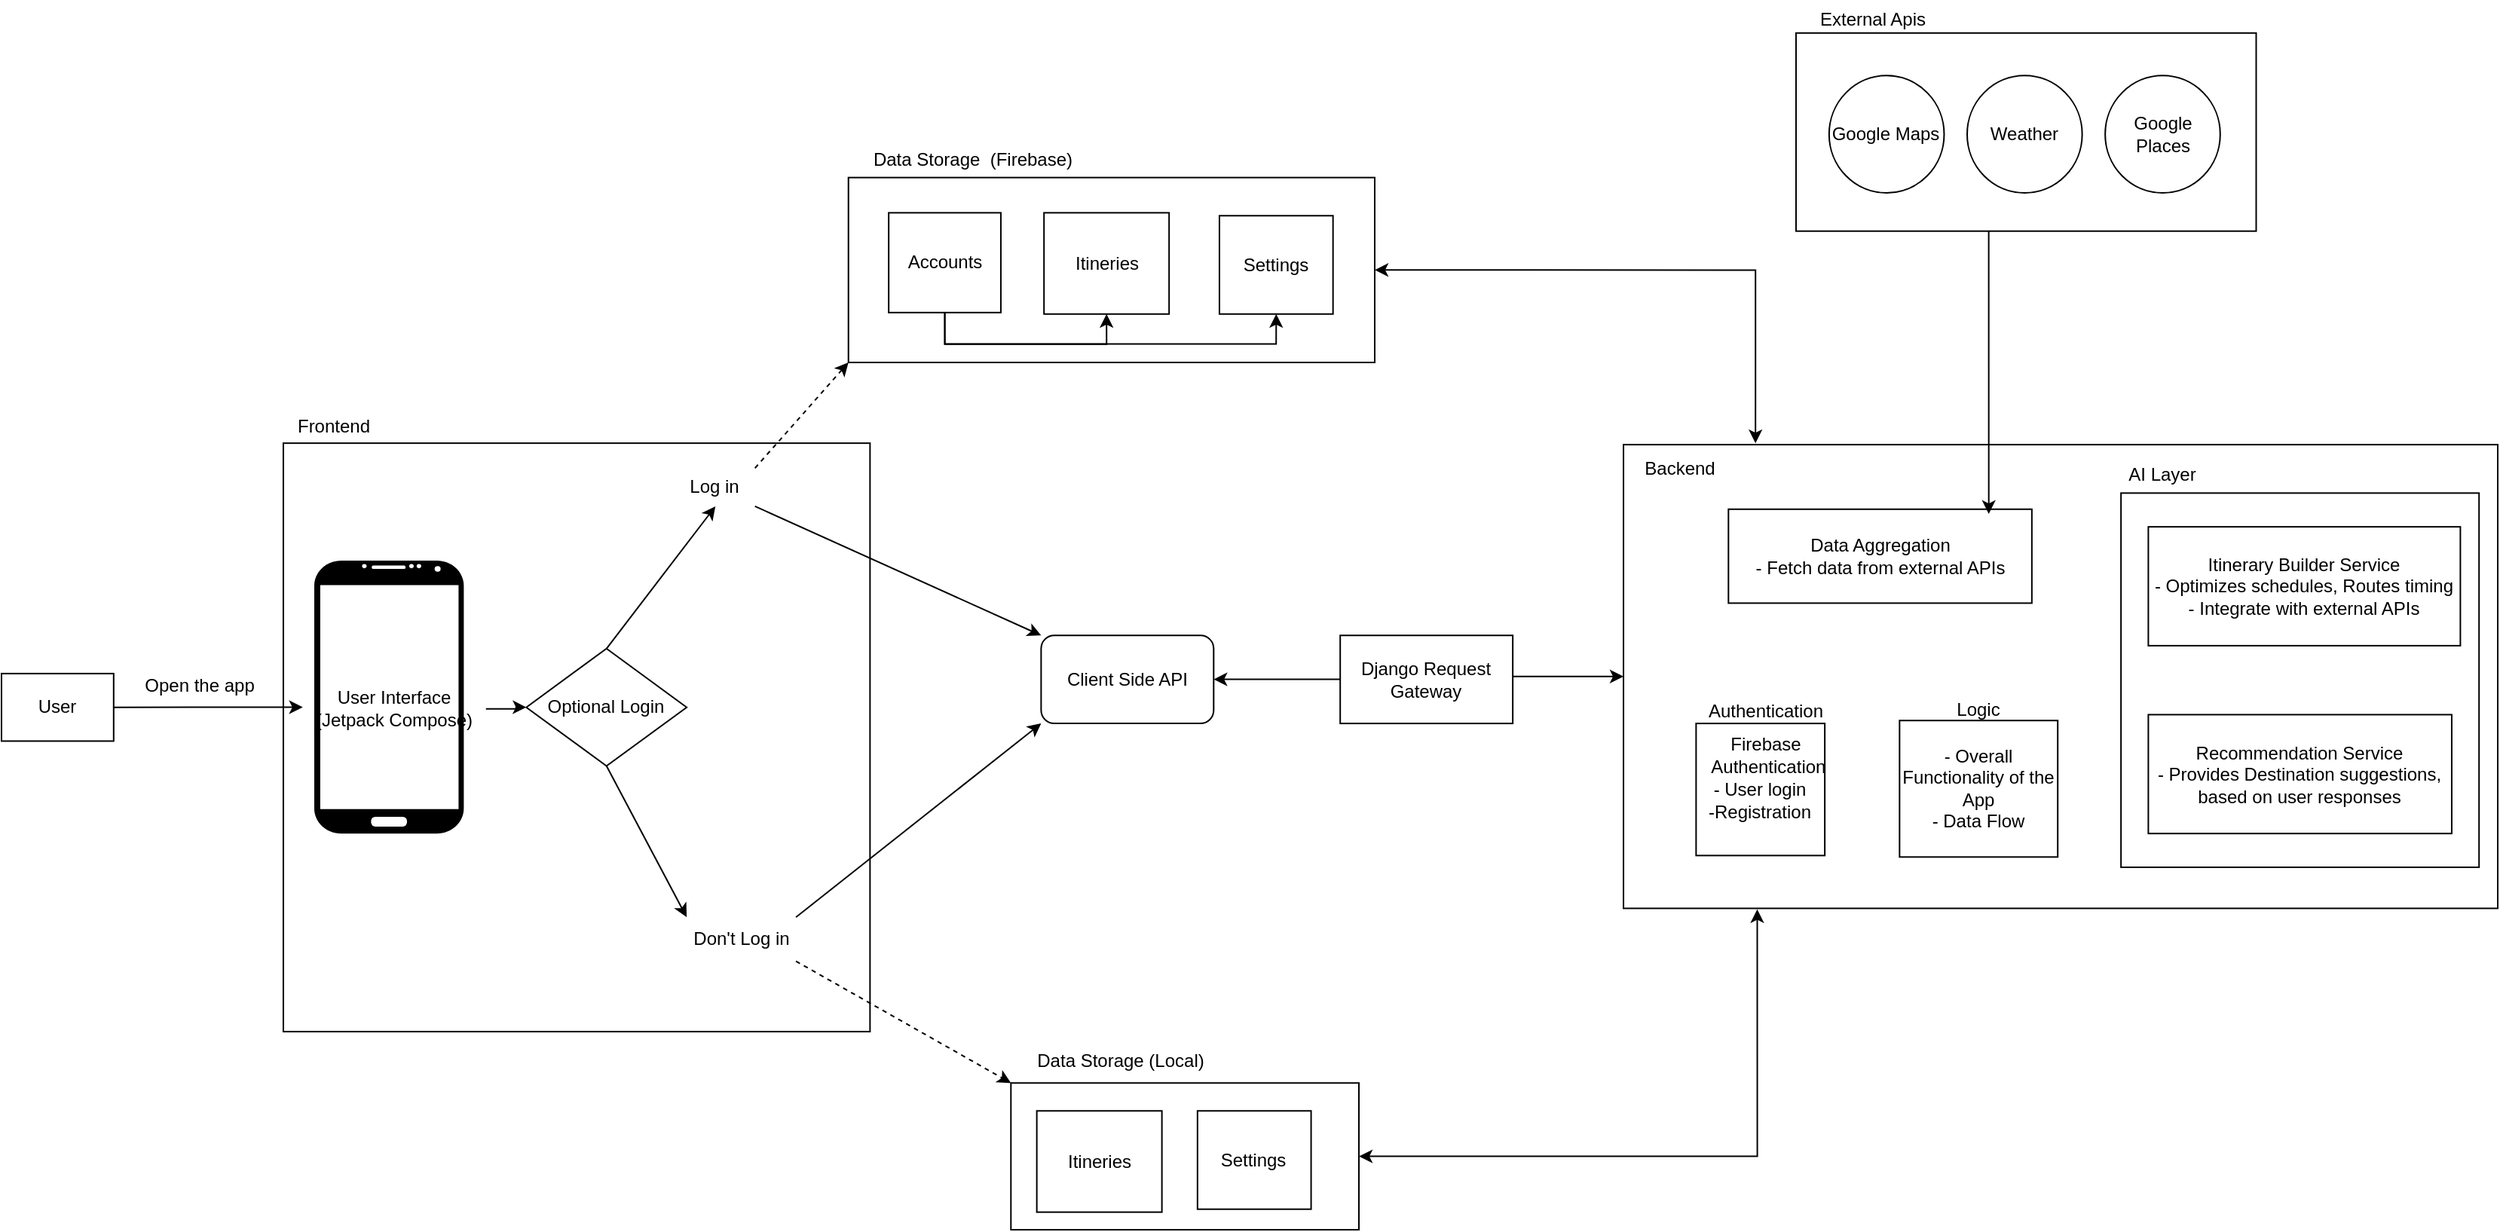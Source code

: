 <mxfile version="26.0.8">
  <diagram name="Page-1" id="YCGb1fXZHZs1NDQ-doLa">
    <mxGraphModel dx="2171" dy="1189" grid="0" gridSize="10" guides="1" tooltips="1" connect="1" arrows="1" fold="1" page="1" pageScale="1" pageWidth="850" pageHeight="1100" math="0" shadow="0">
      <root>
        <mxCell id="0" />
        <mxCell id="1" parent="0" />
        <mxCell id="H4jSPD8bba1UMETeC9ga-44" value="" style="group" vertex="1" connectable="0" parent="1">
          <mxGeometry x="18" y="150" width="1656" height="816" as="geometry" />
        </mxCell>
        <mxCell id="F6tcZEU1wLUHKEX0VQhd-15" value="" style="rounded=0;whiteSpace=wrap;html=1;" parent="H4jSPD8bba1UMETeC9ga-44" vertex="1">
          <mxGeometry x="186.968" y="294.072" width="389.198" height="390.473" as="geometry" />
        </mxCell>
        <mxCell id="H4jSPD8bba1UMETeC9ga-33" style="edgeStyle=orthogonalEdgeStyle;rounded=0;orthogonalLoop=1;jettySize=auto;html=1;entryX=0;entryY=0.5;entryDx=0;entryDy=0;startArrow=classic;startFill=1;" edge="1" parent="H4jSPD8bba1UMETeC9ga-44" source="H4jSPD8bba1UMETeC9ga-32" target="F6tcZEU1wLUHKEX0VQhd-20">
          <mxGeometry relative="1" as="geometry" />
        </mxCell>
        <mxCell id="H4jSPD8bba1UMETeC9ga-38" style="edgeStyle=orthogonalEdgeStyle;rounded=0;orthogonalLoop=1;jettySize=auto;html=1;exitX=1;exitY=0.5;exitDx=0;exitDy=0;" edge="1" parent="H4jSPD8bba1UMETeC9ga-44" source="F6tcZEU1wLUHKEX0VQhd-24">
          <mxGeometry relative="1" as="geometry">
            <mxPoint x="199.874" y="469.289" as="targetPoint" />
          </mxGeometry>
        </mxCell>
        <mxCell id="F6tcZEU1wLUHKEX0VQhd-24" value="User" style="whiteSpace=wrap;html=1;" parent="H4jSPD8bba1UMETeC9ga-44" vertex="1">
          <mxGeometry y="446.95" width="74.406" height="44.792" as="geometry" />
        </mxCell>
        <mxCell id="F6tcZEU1wLUHKEX0VQhd-26" value="Open the app" style="text;html=1;align=center;verticalAlign=middle;resizable=0;points=[];autosize=1;strokeColor=none;fillColor=none;" parent="H4jSPD8bba1UMETeC9ga-44" vertex="1">
          <mxGeometry x="85.853" y="442.081" width="91" height="26" as="geometry" />
        </mxCell>
        <mxCell id="-O7Q9c80gEYb_Deh_tuQ-25" value="Optional Login" style="rhombus;whiteSpace=wrap;html=1;" parent="H4jSPD8bba1UMETeC9ga-44" vertex="1">
          <mxGeometry x="348.18" y="430.396" width="106.362" height="77.9" as="geometry" />
        </mxCell>
        <mxCell id="-O7Q9c80gEYb_Deh_tuQ-28" value="" style="endArrow=classic;html=1;rounded=0;exitX=0.5;exitY=1;exitDx=0;exitDy=0;entryX=0;entryY=0;entryDx=0;entryDy=0;" parent="H4jSPD8bba1UMETeC9ga-44" source="-O7Q9c80gEYb_Deh_tuQ-25" target="-O7Q9c80gEYb_Deh_tuQ-29" edge="1">
          <mxGeometry width="50" height="50" relative="1" as="geometry">
            <mxPoint x="504.622" y="477.136" as="sourcePoint" />
            <mxPoint x="589.521" y="840.344" as="targetPoint" />
          </mxGeometry>
        </mxCell>
        <mxCell id="-O7Q9c80gEYb_Deh_tuQ-29" value="Don&#39;t Log in" style="text;html=1;align=center;verticalAlign=middle;whiteSpace=wrap;rounded=0;" parent="H4jSPD8bba1UMETeC9ga-44" vertex="1">
          <mxGeometry x="454.541" y="608.592" width="72.498" height="29.212" as="geometry" />
        </mxCell>
        <mxCell id="-O7Q9c80gEYb_Deh_tuQ-31" value="" style="endArrow=classic;html=1;rounded=0;exitX=0.5;exitY=0;exitDx=0;exitDy=0;entryX=0.5;entryY=1;entryDx=0;entryDy=0;" parent="H4jSPD8bba1UMETeC9ga-44" source="-O7Q9c80gEYb_Deh_tuQ-25" target="-O7Q9c80gEYb_Deh_tuQ-32" edge="1">
          <mxGeometry width="50" height="50" relative="1" as="geometry">
            <mxPoint x="542.779" y="438.186" as="sourcePoint" />
            <mxPoint x="895.728" y="456.687" as="targetPoint" />
          </mxGeometry>
        </mxCell>
        <mxCell id="-O7Q9c80gEYb_Deh_tuQ-32" value="Log in" style="text;html=1;align=center;verticalAlign=middle;whiteSpace=wrap;rounded=0;" parent="H4jSPD8bba1UMETeC9ga-44" vertex="1">
          <mxGeometry x="447.387" y="310.625" width="52.465" height="25.317" as="geometry" />
        </mxCell>
        <mxCell id="H4jSPD8bba1UMETeC9ga-2" value="" style="group" vertex="1" connectable="0" parent="H4jSPD8bba1UMETeC9ga-44">
          <mxGeometry x="561.857" y="92.506" width="349.134" height="148.01" as="geometry" />
        </mxCell>
        <mxCell id="F6tcZEU1wLUHKEX0VQhd-23" value="" style="whiteSpace=wrap;html=1;" parent="H4jSPD8bba1UMETeC9ga-2" vertex="1">
          <mxGeometry y="25.317" width="349.134" height="122.692" as="geometry" />
        </mxCell>
        <mxCell id="F6tcZEU1wLUHKEX0VQhd-22" value="&lt;div&gt;Data Storage&amp;nbsp; (Firebase)&lt;/div&gt;" style="text;html=1;align=center;verticalAlign=middle;resizable=0;points=[];autosize=1;strokeColor=none;fillColor=none;" parent="H4jSPD8bba1UMETeC9ga-2" vertex="1">
          <mxGeometry x="5.724" width="153" height="26" as="geometry" />
        </mxCell>
        <mxCell id="F6tcZEU1wLUHKEX0VQhd-48" style="edgeStyle=orthogonalEdgeStyle;rounded=0;orthogonalLoop=1;jettySize=auto;html=1;exitX=0.5;exitY=1;exitDx=0;exitDy=0;entryX=0.5;entryY=1;entryDx=0;entryDy=0;" parent="H4jSPD8bba1UMETeC9ga-2" source="F6tcZEU1wLUHKEX0VQhd-41" target="F6tcZEU1wLUHKEX0VQhd-44" edge="1">
          <mxGeometry relative="1" as="geometry" />
        </mxCell>
        <mxCell id="F6tcZEU1wLUHKEX0VQhd-49" style="edgeStyle=orthogonalEdgeStyle;rounded=0;orthogonalLoop=1;jettySize=auto;html=1;exitX=0.5;exitY=1;exitDx=0;exitDy=0;entryX=0.5;entryY=1;entryDx=0;entryDy=0;" parent="H4jSPD8bba1UMETeC9ga-2" source="F6tcZEU1wLUHKEX0VQhd-41" target="F6tcZEU1wLUHKEX0VQhd-47" edge="1">
          <mxGeometry relative="1" as="geometry" />
        </mxCell>
        <mxCell id="F6tcZEU1wLUHKEX0VQhd-41" value="Accounts" style="whiteSpace=wrap;html=1;" parent="H4jSPD8bba1UMETeC9ga-2" vertex="1">
          <mxGeometry x="26.71" y="48.687" width="74.406" height="66.215" as="geometry" />
        </mxCell>
        <mxCell id="F6tcZEU1wLUHKEX0VQhd-44" value="Itineries" style="whiteSpace=wrap;html=1;" parent="H4jSPD8bba1UMETeC9ga-2" vertex="1">
          <mxGeometry x="129.733" y="48.687" width="82.991" height="67.189" as="geometry" />
        </mxCell>
        <mxCell id="F6tcZEU1wLUHKEX0VQhd-47" value="Settings" style="whiteSpace=wrap;html=1;" parent="H4jSPD8bba1UMETeC9ga-2" vertex="1">
          <mxGeometry x="246.111" y="50.635" width="75.359" height="65.241" as="geometry" />
        </mxCell>
        <mxCell id="H4jSPD8bba1UMETeC9ga-4" value="" style="group" vertex="1" connectable="0" parent="H4jSPD8bba1UMETeC9ga-44">
          <mxGeometry x="669.65" y="691.36" width="230.848" height="124.64" as="geometry" />
        </mxCell>
        <mxCell id="-O7Q9c80gEYb_Deh_tuQ-9" value="" style="whiteSpace=wrap;html=1;" parent="H4jSPD8bba1UMETeC9ga-4" vertex="1">
          <mxGeometry y="27.265" width="230.848" height="97.375" as="geometry" />
        </mxCell>
        <mxCell id="-O7Q9c80gEYb_Deh_tuQ-10" value="&lt;div&gt;Data Storage (Local)&lt;/div&gt;" style="text;html=1;align=center;verticalAlign=middle;resizable=0;points=[];autosize=1;strokeColor=none;fillColor=none;" parent="H4jSPD8bba1UMETeC9ga-4" vertex="1">
          <mxGeometry x="8.108" width="129" height="26" as="geometry" />
        </mxCell>
        <mxCell id="-O7Q9c80gEYb_Deh_tuQ-14" value="Itineries" style="whiteSpace=wrap;html=1;" parent="H4jSPD8bba1UMETeC9ga-4" vertex="1">
          <mxGeometry x="17.171" y="45.766" width="82.991" height="67.189" as="geometry" />
        </mxCell>
        <mxCell id="-O7Q9c80gEYb_Deh_tuQ-15" value="Settings" style="whiteSpace=wrap;html=1;" parent="H4jSPD8bba1UMETeC9ga-4" vertex="1">
          <mxGeometry x="123.771" y="45.766" width="75.359" height="65.241" as="geometry" />
        </mxCell>
        <mxCell id="H4jSPD8bba1UMETeC9ga-11" value="" style="group" vertex="1" connectable="0" parent="H4jSPD8bba1UMETeC9ga-44">
          <mxGeometry x="1076.018" y="295.045" width="579.982" height="307.704" as="geometry" />
        </mxCell>
        <mxCell id="F6tcZEU1wLUHKEX0VQhd-20" value="" style="whiteSpace=wrap;html=1;" parent="H4jSPD8bba1UMETeC9ga-11" vertex="1">
          <mxGeometry width="579.982" height="307.704" as="geometry" />
        </mxCell>
        <mxCell id="F6tcZEU1wLUHKEX0VQhd-21" value="Backend" style="text;html=1;align=center;verticalAlign=middle;resizable=0;points=[];autosize=1;strokeColor=none;fillColor=none;" parent="H4jSPD8bba1UMETeC9ga-11" vertex="1">
          <mxGeometry x="3.816" y="2.921" width="66" height="26" as="geometry" />
        </mxCell>
        <mxCell id="F6tcZEU1wLUHKEX0VQhd-52" value="&lt;div&gt;&lt;br&gt;&lt;/div&gt;&lt;div&gt;- User login&lt;/div&gt;&lt;div&gt;-Registration&lt;br&gt;&lt;/div&gt;" style="rounded=0;whiteSpace=wrap;html=1;" parent="H4jSPD8bba1UMETeC9ga-11" vertex="1">
          <mxGeometry x="48.173" y="185.012" width="85.376" height="87.637" as="geometry" />
        </mxCell>
        <mxCell id="F6tcZEU1wLUHKEX0VQhd-53" value="Firebase&lt;br&gt;&amp;nbsp;Authentication" style="text;html=1;align=center;verticalAlign=middle;resizable=0;points=[];autosize=1;strokeColor=none;fillColor=none;" parent="H4jSPD8bba1UMETeC9ga-11" vertex="1">
          <mxGeometry x="45.311" y="185.012" width="97" height="41" as="geometry" />
        </mxCell>
        <mxCell id="F6tcZEU1wLUHKEX0VQhd-54" value="Authentication" style="text;html=1;align=center;verticalAlign=middle;resizable=0;points=[];autosize=1;strokeColor=none;fillColor=none;" parent="H4jSPD8bba1UMETeC9ga-11" vertex="1">
          <mxGeometry x="46.265" y="163.589" width="95" height="26" as="geometry" />
        </mxCell>
        <mxCell id="F6tcZEU1wLUHKEX0VQhd-55" value="&lt;div&gt;Itinerary Builder Service&lt;/div&gt;&lt;div&gt;- Optimizes schedules, Routes timing&lt;br&gt;&lt;/div&gt;&lt;div&gt;- Integrate with external APIs&lt;br&gt;&lt;/div&gt;" style="whiteSpace=wrap;html=1;" parent="H4jSPD8bba1UMETeC9ga-11" vertex="1">
          <mxGeometry x="348.18" y="54.53" width="207" height="78.874" as="geometry" />
        </mxCell>
        <mxCell id="F6tcZEU1wLUHKEX0VQhd-56" value="&lt;div&gt;Recommendation Service&lt;/div&gt;&lt;div&gt;- Provides Destination suggestions, based on user responses&lt;/div&gt;" style="whiteSpace=wrap;html=1;" parent="H4jSPD8bba1UMETeC9ga-11" vertex="1">
          <mxGeometry x="348.18" y="179.169" width="201.276" height="78.874" as="geometry" />
        </mxCell>
        <mxCell id="F6tcZEU1wLUHKEX0VQhd-57" value="&lt;div&gt;Data Aggregation&lt;/div&gt;&lt;div&gt;- Fetch data from external APIs&lt;br&gt;&lt;/div&gt;" style="whiteSpace=wrap;html=1;" parent="H4jSPD8bba1UMETeC9ga-11" vertex="1">
          <mxGeometry x="69.636" y="42.845" width="201.276" height="62.32" as="geometry" />
        </mxCell>
        <mxCell id="F6tcZEU1wLUHKEX0VQhd-59" value="" style="whiteSpace=wrap;html=1;fillColor=none;strokeColor=light-dark(#000000,#0000CC);" parent="H4jSPD8bba1UMETeC9ga-11" vertex="1">
          <mxGeometry x="330.055" y="32.134" width="237.525" height="248.305" as="geometry" />
        </mxCell>
        <mxCell id="F6tcZEU1wLUHKEX0VQhd-60" value="&lt;span style=&quot;color: light-dark(rgb(0, 0, 0), rgb(0, 0, 204));&quot;&gt;AI Layer&lt;br&gt;&lt;/span&gt;" style="text;html=1;align=center;verticalAlign=middle;resizable=0;points=[];autosize=1;strokeColor=none;fillColor=none;" parent="H4jSPD8bba1UMETeC9ga-11" vertex="1">
          <mxGeometry x="326.24" y="6.816" width="61" height="26" as="geometry" />
        </mxCell>
        <mxCell id="-O7Q9c80gEYb_Deh_tuQ-33" value="&lt;div&gt;- Overall Functionality of the App&lt;/div&gt;&lt;div&gt;- Data Flow&lt;br&gt;&lt;/div&gt;" style="rounded=0;whiteSpace=wrap;html=1;" parent="H4jSPD8bba1UMETeC9ga-11" vertex="1">
          <mxGeometry x="183.152" y="183.064" width="104.931" height="90.558" as="geometry" />
        </mxCell>
        <mxCell id="-O7Q9c80gEYb_Deh_tuQ-34" value="Logic" style="text;html=1;align=center;verticalAlign=middle;whiteSpace=wrap;rounded=0;" parent="H4jSPD8bba1UMETeC9ga-11" vertex="1">
          <mxGeometry x="207" y="161.642" width="57.235" height="29.212" as="geometry" />
        </mxCell>
        <mxCell id="H4jSPD8bba1UMETeC9ga-14" style="edgeStyle=orthogonalEdgeStyle;rounded=0;orthogonalLoop=1;jettySize=auto;html=1;entryX=0.858;entryY=0.05;entryDx=0;entryDy=0;entryPerimeter=0;exitX=0.5;exitY=1;exitDx=0;exitDy=0;" edge="1" parent="H4jSPD8bba1UMETeC9ga-44" source="F6tcZEU1wLUHKEX0VQhd-31" target="F6tcZEU1wLUHKEX0VQhd-57">
          <mxGeometry relative="1" as="geometry">
            <Array as="points">
              <mxPoint x="1318.313" y="64.267" />
            </Array>
          </mxGeometry>
        </mxCell>
        <mxCell id="H4jSPD8bba1UMETeC9ga-21" value="" style="endArrow=classic;html=1;rounded=0;entryX=0;entryY=0;entryDx=0;entryDy=0;exitX=1;exitY=1;exitDx=0;exitDy=0;dashed=1;" edge="1" parent="H4jSPD8bba1UMETeC9ga-44" source="-O7Q9c80gEYb_Deh_tuQ-29" target="-O7Q9c80gEYb_Deh_tuQ-9">
          <mxGeometry width="50" height="50" relative="1" as="geometry">
            <mxPoint x="457.88" y="651.437" as="sourcePoint" />
            <mxPoint x="505.576" y="602.749" as="targetPoint" />
          </mxGeometry>
        </mxCell>
        <mxCell id="H4jSPD8bba1UMETeC9ga-24" style="edgeStyle=orthogonalEdgeStyle;rounded=0;orthogonalLoop=1;jettySize=auto;html=1;exitX=1;exitY=0.5;exitDx=0;exitDy=0;entryX=0.153;entryY=1.002;entryDx=0;entryDy=0;entryPerimeter=0;startArrow=classic;startFill=1;" edge="1" parent="H4jSPD8bba1UMETeC9ga-44" source="-O7Q9c80gEYb_Deh_tuQ-9" target="F6tcZEU1wLUHKEX0VQhd-20">
          <mxGeometry relative="1" as="geometry" />
        </mxCell>
        <mxCell id="H4jSPD8bba1UMETeC9ga-25" style="edgeStyle=orthogonalEdgeStyle;rounded=0;orthogonalLoop=1;jettySize=auto;html=1;exitX=1;exitY=0.5;exitDx=0;exitDy=0;entryX=0.151;entryY=-0.003;entryDx=0;entryDy=0;entryPerimeter=0;startArrow=classic;startFill=1;" edge="1" parent="H4jSPD8bba1UMETeC9ga-44" source="F6tcZEU1wLUHKEX0VQhd-23" target="F6tcZEU1wLUHKEX0VQhd-20">
          <mxGeometry relative="1" as="geometry" />
        </mxCell>
        <mxCell id="H4jSPD8bba1UMETeC9ga-26" value="" style="endArrow=classic;html=1;rounded=0;entryX=0;entryY=1;entryDx=0;entryDy=0;exitX=1;exitY=0;exitDx=0;exitDy=0;dashed=1;" edge="1" parent="H4jSPD8bba1UMETeC9ga-44" source="-O7Q9c80gEYb_Deh_tuQ-32" target="F6tcZEU1wLUHKEX0VQhd-23">
          <mxGeometry width="50" height="50" relative="1" as="geometry">
            <mxPoint x="337.687" y="397.289" as="sourcePoint" />
            <mxPoint x="561.857" y="223.962" as="targetPoint" />
          </mxGeometry>
        </mxCell>
        <mxCell id="H4jSPD8bba1UMETeC9ga-6" value="Django Request Gateway" style="rounded=0;whiteSpace=wrap;html=1;" vertex="1" parent="H4jSPD8bba1UMETeC9ga-44">
          <mxGeometry x="888.097" y="421.632" width="114.47" height="58.425" as="geometry" />
        </mxCell>
        <mxCell id="H4jSPD8bba1UMETeC9ga-32" value="Client Side API" style="rounded=1;whiteSpace=wrap;html=1;" vertex="1" parent="H4jSPD8bba1UMETeC9ga-44">
          <mxGeometry x="689.682" y="421.632" width="114.47" height="58.425" as="geometry" />
        </mxCell>
        <mxCell id="H4jSPD8bba1UMETeC9ga-35" value="" style="endArrow=classic;html=1;rounded=0;exitX=1;exitY=1;exitDx=0;exitDy=0;entryX=0;entryY=0;entryDx=0;entryDy=0;" edge="1" parent="H4jSPD8bba1UMETeC9ga-44" source="-O7Q9c80gEYb_Deh_tuQ-32" target="H4jSPD8bba1UMETeC9ga-32">
          <mxGeometry width="50" height="50" relative="1" as="geometry">
            <mxPoint x="615.276" y="507.322" as="sourcePoint" />
            <mxPoint x="662.972" y="458.635" as="targetPoint" />
          </mxGeometry>
        </mxCell>
        <mxCell id="H4jSPD8bba1UMETeC9ga-36" value="" style="endArrow=classic;html=1;rounded=0;exitX=1;exitY=0;exitDx=0;exitDy=0;entryX=0;entryY=1;entryDx=0;entryDy=0;" edge="1" parent="H4jSPD8bba1UMETeC9ga-44" source="-O7Q9c80gEYb_Deh_tuQ-29" target="H4jSPD8bba1UMETeC9ga-32">
          <mxGeometry width="50" height="50" relative="1" as="geometry">
            <mxPoint x="615.276" y="507.322" as="sourcePoint" />
            <mxPoint x="662.972" y="458.635" as="targetPoint" />
          </mxGeometry>
        </mxCell>
        <mxCell id="F6tcZEU1wLUHKEX0VQhd-8" value="Frontend" style="text;html=1;align=center;verticalAlign=middle;resizable=0;points=[];autosize=1;strokeColor=none;fillColor=none;" parent="H4jSPD8bba1UMETeC9ga-44" vertex="1">
          <mxGeometry x="186.968" y="269.728" width="67" height="26" as="geometry" />
        </mxCell>
        <mxCell id="H4jSPD8bba1UMETeC9ga-37" value="" style="group" vertex="1" connectable="0" parent="H4jSPD8bba1UMETeC9ga-44">
          <mxGeometry x="199.369" y="371.971" width="116.378" height="181.117" as="geometry" />
        </mxCell>
        <mxCell id="F6tcZEU1wLUHKEX0VQhd-17" value="" style="verticalLabelPosition=bottom;verticalAlign=top;html=1;shadow=0;dashed=0;strokeWidth=1;shape=mxgraph.android.phone2;strokeColor=none;fillStyle=auto;fillColor=light-dark(default, #ffffff);gradientColor=light-dark(#000000,#FFFFFF);gradientDirection=radial;" parent="H4jSPD8bba1UMETeC9ga-37" vertex="1">
          <mxGeometry x="8.108" width="99.207" height="181.117" as="geometry" />
        </mxCell>
        <mxCell id="F6tcZEU1wLUHKEX0VQhd-30" value="User Interface&lt;br&gt;(Jetpack Compose)" style="text;html=1;align=center;verticalAlign=middle;resizable=0;points=[];autosize=1;strokeColor=none;fillColor=none;" parent="H4jSPD8bba1UMETeC9ga-37" vertex="1">
          <mxGeometry y="77.9" width="122" height="41" as="geometry" />
        </mxCell>
        <mxCell id="H4jSPD8bba1UMETeC9ga-39" style="edgeStyle=orthogonalEdgeStyle;rounded=0;orthogonalLoop=1;jettySize=auto;html=1;entryX=0;entryY=0.5;entryDx=0;entryDy=0;" edge="1" parent="H4jSPD8bba1UMETeC9ga-44" source="F6tcZEU1wLUHKEX0VQhd-30" target="-O7Q9c80gEYb_Deh_tuQ-25">
          <mxGeometry relative="1" as="geometry" />
        </mxCell>
        <mxCell id="H4jSPD8bba1UMETeC9ga-42" value="" style="group" vertex="1" connectable="0" parent="H4jSPD8bba1UMETeC9ga-44">
          <mxGeometry x="1190.488" width="305.253" height="153.365" as="geometry" />
        </mxCell>
        <mxCell id="F6tcZEU1wLUHKEX0VQhd-32" value="External Apis" style="text;html=1;align=center;verticalAlign=middle;resizable=0;points=[];autosize=1;strokeColor=none;fillColor=none;" parent="H4jSPD8bba1UMETeC9ga-42" vertex="1">
          <mxGeometry x="5.724" width="89" height="26" as="geometry" />
        </mxCell>
        <mxCell id="F6tcZEU1wLUHKEX0VQhd-31" value="" style="rounded=0;whiteSpace=wrap;html=1;" parent="H4jSPD8bba1UMETeC9ga-42" vertex="1">
          <mxGeometry y="21.909" width="305.253" height="131.456" as="geometry" />
        </mxCell>
        <mxCell id="F6tcZEU1wLUHKEX0VQhd-35" value="Google Maps" style="ellipse;whiteSpace=wrap;html=1;" parent="H4jSPD8bba1UMETeC9ga-42" vertex="1">
          <mxGeometry x="21.94" y="50.148" width="76.313" height="77.9" as="geometry" />
        </mxCell>
        <mxCell id="F6tcZEU1wLUHKEX0VQhd-36" value="Weather" style="ellipse;whiteSpace=wrap;html=1;" parent="H4jSPD8bba1UMETeC9ga-42" vertex="1">
          <mxGeometry x="113.516" y="50.148" width="76.313" height="77.9" as="geometry" />
        </mxCell>
        <mxCell id="F6tcZEU1wLUHKEX0VQhd-58" value="Google Places" style="ellipse;whiteSpace=wrap;html=1;" parent="H4jSPD8bba1UMETeC9ga-42" vertex="1">
          <mxGeometry x="205.092" y="50.148" width="76.313" height="77.9" as="geometry" />
        </mxCell>
      </root>
    </mxGraphModel>
  </diagram>
</mxfile>
